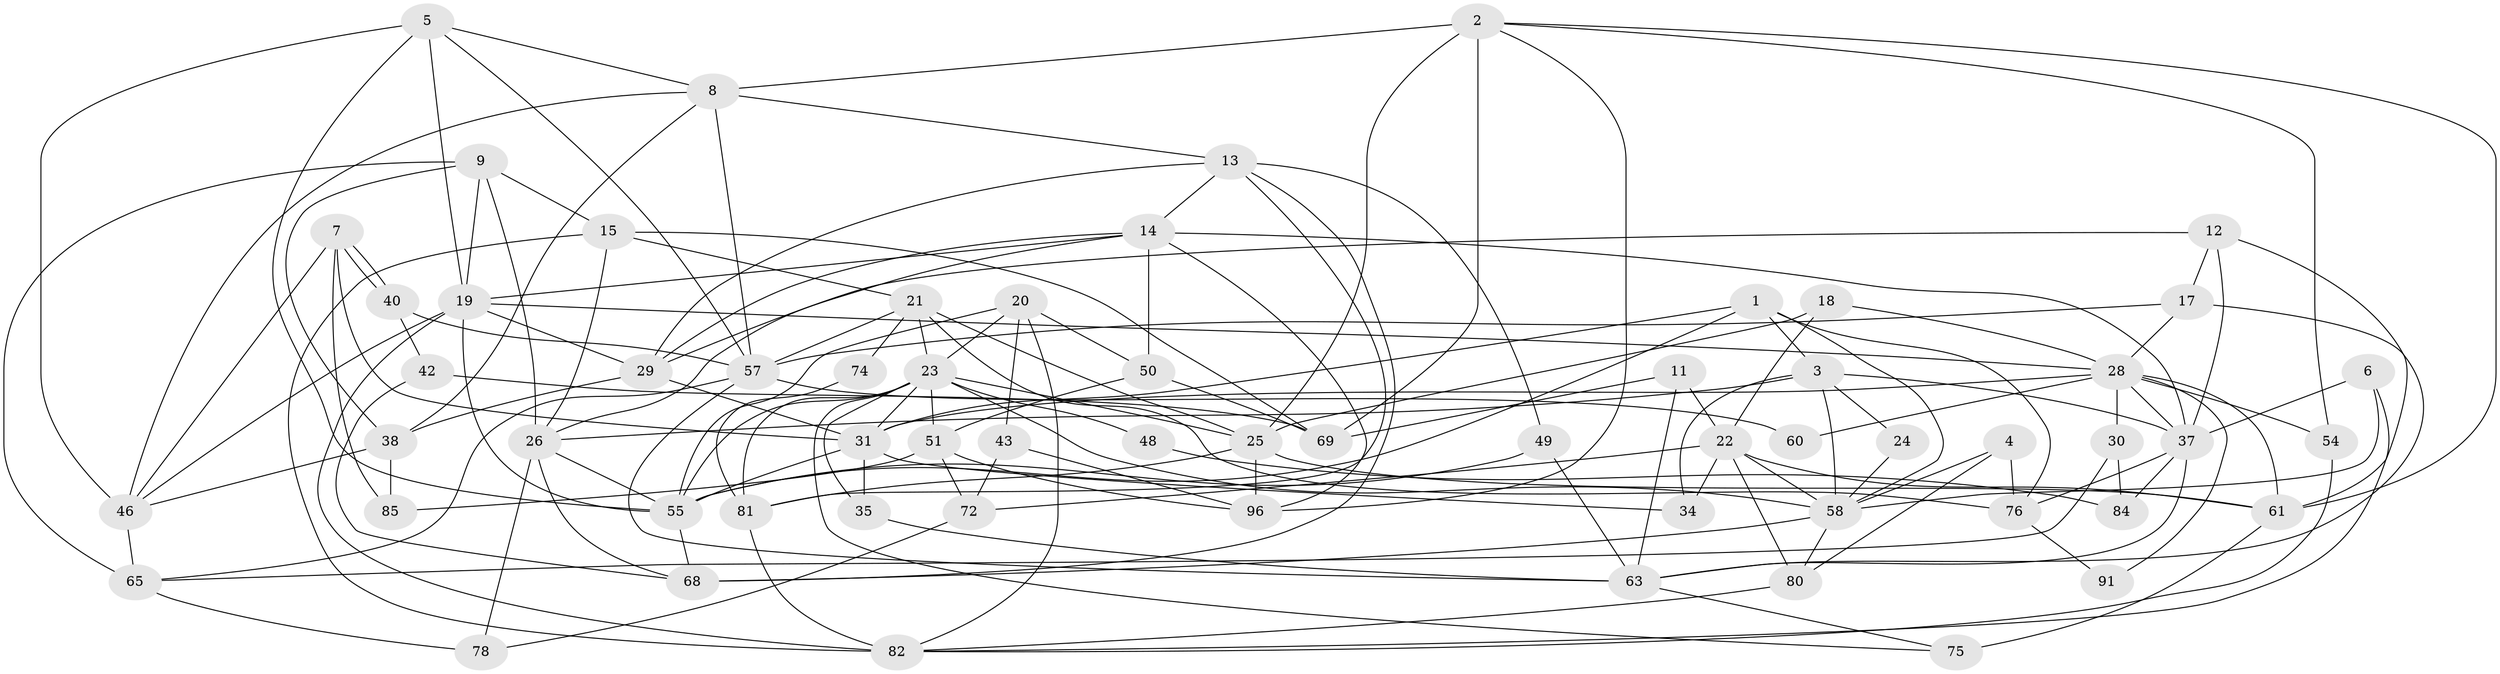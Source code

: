 // original degree distribution, {3: 0.27, 4: 0.31, 5: 0.09, 2: 0.14, 6: 0.12, 7: 0.06, 8: 0.01}
// Generated by graph-tools (version 1.1) at 2025/41/03/06/25 10:41:58]
// undirected, 62 vertices, 155 edges
graph export_dot {
graph [start="1"]
  node [color=gray90,style=filled];
  1 [super="+53"];
  2 [super="+79"];
  3 [super="+77"];
  4;
  5 [super="+10"];
  6 [super="+33"];
  7 [super="+88"];
  8 [super="+45"];
  9 [super="+93"];
  11;
  12 [super="+52"];
  13 [super="+70"];
  14 [super="+16"];
  15 [super="+86"];
  17;
  18;
  19 [super="+39"];
  20 [super="+98"];
  21 [super="+27"];
  22 [super="+62"];
  23 [super="+71"];
  24;
  25 [super="+41"];
  26 [super="+36"];
  28 [super="+32"];
  29 [super="+90"];
  30;
  31 [super="+44"];
  34 [super="+100"];
  35;
  37 [super="+47"];
  38;
  40;
  42;
  43;
  46 [super="+64"];
  48;
  49;
  50;
  51 [super="+56"];
  54;
  55 [super="+95"];
  57 [super="+83"];
  58 [super="+59"];
  60;
  61 [super="+67"];
  63 [super="+66"];
  65 [super="+92"];
  68 [super="+89"];
  69 [super="+73"];
  72;
  74;
  75;
  76 [super="+94"];
  78;
  80 [super="+99"];
  81;
  82 [super="+87"];
  84;
  85;
  91;
  96 [super="+97"];
  1 -- 58;
  1 -- 3;
  1 -- 76;
  1 -- 55;
  1 -- 31;
  2 -- 25 [weight=2];
  2 -- 54;
  2 -- 96;
  2 -- 69;
  2 -- 8;
  2 -- 61;
  3 -- 24;
  3 -- 37;
  3 -- 26;
  3 -- 58;
  3 -- 34;
  4 -- 80;
  4 -- 58;
  4 -- 76;
  5 -- 57;
  5 -- 8;
  5 -- 46;
  5 -- 19;
  5 -- 55;
  6 -- 58;
  6 -- 82;
  6 -- 37;
  7 -- 40;
  7 -- 40;
  7 -- 46;
  7 -- 85;
  7 -- 31;
  8 -- 57;
  8 -- 13;
  8 -- 38;
  8 -- 46;
  9 -- 38 [weight=2];
  9 -- 19;
  9 -- 65;
  9 -- 26;
  9 -- 15 [weight=2];
  11 -- 69;
  11 -- 63;
  11 -- 22;
  12 -- 17;
  12 -- 37;
  12 -- 29;
  12 -- 61;
  13 -- 68;
  13 -- 29;
  13 -- 81;
  13 -- 49;
  13 -- 14;
  14 -- 29;
  14 -- 96;
  14 -- 50;
  14 -- 19;
  14 -- 26;
  14 -- 37;
  15 -- 21;
  15 -- 26;
  15 -- 82;
  15 -- 69;
  17 -- 28;
  17 -- 57;
  17 -- 63;
  18 -- 25;
  18 -- 22;
  18 -- 28;
  19 -- 28;
  19 -- 29;
  19 -- 46;
  19 -- 55;
  19 -- 82;
  20 -- 43;
  20 -- 23;
  20 -- 50;
  20 -- 55;
  20 -- 82;
  21 -- 23;
  21 -- 76;
  21 -- 25;
  21 -- 74;
  21 -- 57;
  22 -- 58;
  22 -- 72;
  22 -- 80;
  22 -- 34;
  22 -- 61;
  23 -- 55;
  23 -- 48;
  23 -- 75;
  23 -- 81;
  23 -- 35;
  23 -- 25;
  23 -- 58;
  23 -- 51;
  23 -- 31;
  24 -- 58;
  25 -- 81;
  25 -- 96;
  25 -- 61;
  26 -- 68;
  26 -- 78;
  26 -- 55;
  28 -- 30;
  28 -- 91;
  28 -- 54;
  28 -- 61;
  28 -- 60;
  28 -- 37;
  28 -- 31;
  29 -- 38;
  29 -- 31;
  30 -- 65;
  30 -- 84;
  31 -- 55;
  31 -- 34;
  31 -- 35;
  35 -- 63;
  37 -- 84;
  37 -- 76;
  37 -- 63;
  38 -- 46;
  38 -- 85;
  40 -- 42;
  40 -- 57;
  42 -- 68;
  42 -- 69;
  43 -- 96;
  43 -- 72;
  46 -- 65;
  48 -- 84;
  49 -- 63;
  49 -- 55;
  50 -- 69;
  50 -- 51;
  51 -- 72;
  51 -- 85;
  51 -- 96;
  54 -- 82;
  55 -- 68;
  57 -- 65;
  57 -- 60;
  57 -- 63;
  58 -- 68 [weight=2];
  58 -- 80;
  61 -- 75 [weight=2];
  63 -- 75;
  65 -- 78;
  72 -- 78;
  74 -- 81;
  76 -- 91;
  80 -- 82;
  81 -- 82 [weight=2];
}
